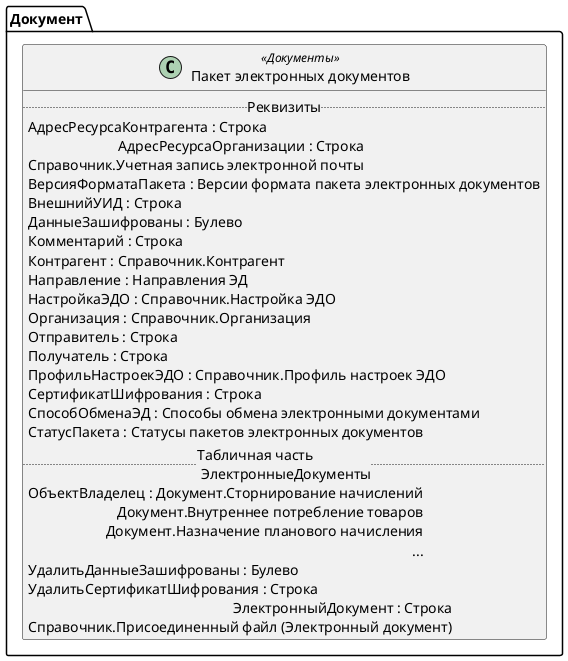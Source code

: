 ﻿@startuml ПакетЭД
'!include templates.wsd
'..\include templates.wsd
class Документ.ПакетЭД as "Пакет электронных документов" <<Документы>>
{
..Реквизиты..
АдресРесурсаКонтрагента : Строка
АдресРесурсаОрганизации : Строка\rСправочник.Учетная запись электронной почты
ВерсияФорматаПакета : Версии формата пакета электронных документов
ВнешнийУИД : Строка
ДанныеЗашифрованы : Булево
Комментарий : Строка
Контрагент : Справочник.Контрагент
Направление : Направления ЭД
НастройкаЭДО : Справочник.Настройка ЭДО
Организация : Справочник.Организация
Отправитель : Строка
Получатель : Строка
ПрофильНастроекЭДО : Справочник.Профиль настроек ЭДО
СертификатШифрования : Строка
СпособОбменаЭД : Способы обмена электронными документами
СтатусПакета : Статусы пакетов электронных документов
..Табличная часть \n ЭлектронныеДокументы..
ОбъектВладелец : Документ.Сторнирование начислений\rДокумент.Внутреннее потребление товаров\rДокумент.Назначение планового начисления\r...
УдалитьДанныеЗашифрованы : Булево
УдалитьСертификатШифрования : Строка
ЭлектронныйДокумент : Строка\rСправочник.Присоединенный файл (Электронный документ)
}
@enduml
